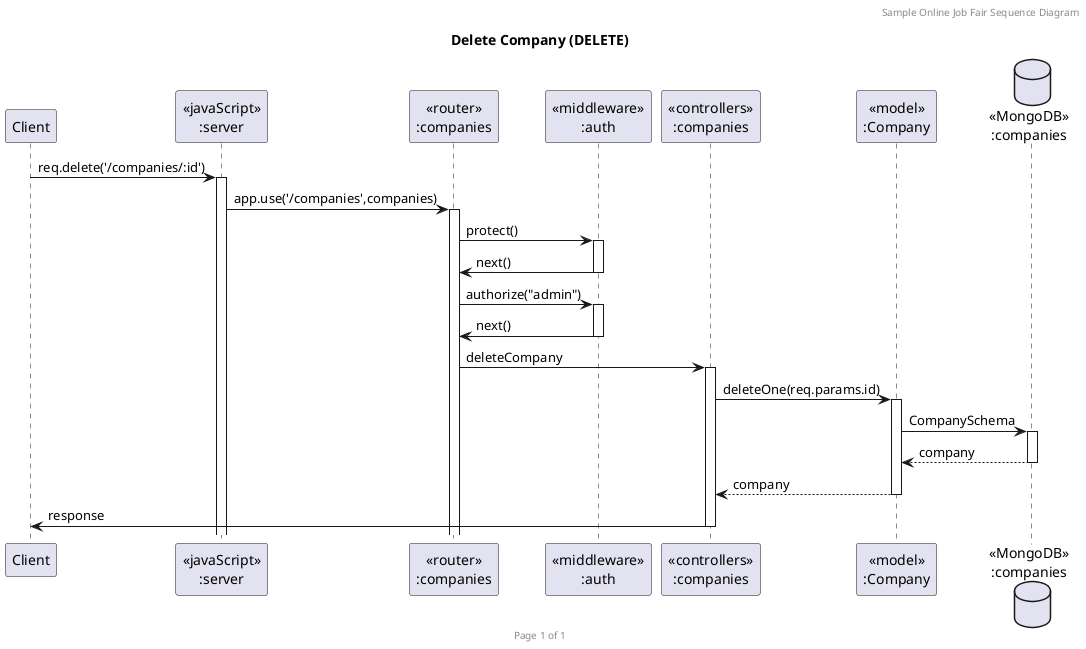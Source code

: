 @startuml Manage Company (DELETE)

header Sample Online Job Fair Sequence Diagram
footer Page %page% of %lastpage%
title "Delete Company (DELETE)"

participant "Client" as client
participant "<<javaScript>>\n:server" as server
participant "<<router>>\n:companies" as routerCompanies
participant "<<middleware>>\n:auth" as authMiddleware
participant "<<controllers>>\n:companies" as controllersCompanies
participant "<<model>>\n:Company" as modelCompany
database "<<MongoDB>>\n:companies" as CompaniesDatabase

client->server ++:req.delete('/companies/:id')
server->routerCompanies ++:app.use('/companies',companies)
routerCompanies -> authMiddleware ++: protect()
routerCompanies <- authMiddleware --: next()
routerCompanies -> authMiddleware ++: authorize("admin")
routerCompanies <- authMiddleware --: next()
routerCompanies -> controllersCompanies ++:deleteCompany
controllersCompanies -> modelCompany ++:deleteOne(req.params.id)
modelCompany -> CompaniesDatabase ++: CompanySchema
CompaniesDatabase --> modelCompany --: company
controllersCompanies<-- modelCompany --: company
controllersCompanies->client --:response



@enduml
